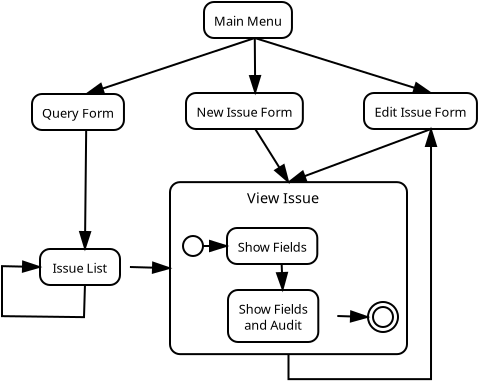 <?xml version="1.0"?>
<diagram xmlns:dia="http://www.lysator.liu.se/~alla/dia/">
  <diagramdata>
    <attribute name="background">
      <color val="#ffffff"/>
    </attribute>
    <attribute name="paper">
      <composite type="paper">
        <attribute name="name">
          <string>#A4#</string>
        </attribute>
        <attribute name="tmargin">
          <real val="2.82"/>
        </attribute>
        <attribute name="bmargin">
          <real val="2.82"/>
        </attribute>
        <attribute name="lmargin">
          <real val="2.82"/>
        </attribute>
        <attribute name="rmargin">
          <real val="2.82"/>
        </attribute>
        <attribute name="is_portrait">
          <boolean val="true"/>
        </attribute>
        <attribute name="scaling">
          <real val="1"/>
        </attribute>
        <attribute name="fitto">
          <boolean val="false"/>
        </attribute>
      </composite>
    </attribute>
  </diagramdata>
  <layer name="Background" visible="true">
    <object type="Standard - Box" version="0" id="O0">
      <attribute name="obj_pos">
        <point val="11.3,12.957"/>
      </attribute>
      <attribute name="obj_bb">
        <rectangle val="11.25,12.907;23.2,21.607"/>
      </attribute>
      <attribute name="elem_corner">
        <point val="11.3,12.957"/>
      </attribute>
      <attribute name="elem_width">
        <real val="11.85"/>
      </attribute>
      <attribute name="elem_height">
        <real val="8.6"/>
      </attribute>
      <attribute name="border_width">
        <real val="0.1"/>
      </attribute>
      <attribute name="show_background">
        <boolean val="false"/>
      </attribute>
      <attribute name="corner_radius">
        <real val="0.5"/>
      </attribute>
    </object>
    <object type="UML - State" version="0" id="O1">
      <attribute name="obj_pos">
        <point val="13,3.95"/>
      </attribute>
      <attribute name="obj_bb">
        <rectangle val="13,3.95;18.078,5.75"/>
      </attribute>
      <attribute name="elem_corner">
        <point val="13,3.95"/>
      </attribute>
      <attribute name="elem_width">
        <real val="5.078"/>
      </attribute>
      <attribute name="elem_height">
        <real val="1.8"/>
      </attribute>
      <attribute name="text">
        <composite type="text">
          <attribute name="string">
            <string>#Main Menu#</string>
          </attribute>
          <attribute name="font">
            <font name="Helvetica"/>
          </attribute>
          <attribute name="height">
            <real val="0.8"/>
          </attribute>
          <attribute name="pos">
            <point val="15.539,5.09"/>
          </attribute>
          <attribute name="color">
            <color val="#000000"/>
          </attribute>
          <attribute name="alignment">
            <enum val="1"/>
          </attribute>
        </composite>
      </attribute>
      <attribute name="type">
        <int val="0"/>
      </attribute>
    </object>
    <object type="UML - State" version="0" id="O2">
      <attribute name="obj_pos">
        <point val="4.4,8.55"/>
      </attribute>
      <attribute name="obj_bb">
        <rectangle val="4.4,8.55;9.818,10.35"/>
      </attribute>
      <attribute name="elem_corner">
        <point val="4.4,8.55"/>
      </attribute>
      <attribute name="elem_width">
        <real val="5.418"/>
      </attribute>
      <attribute name="elem_height">
        <real val="1.8"/>
      </attribute>
      <attribute name="text">
        <composite type="text">
          <attribute name="string">
            <string>#Query Form#</string>
          </attribute>
          <attribute name="font">
            <font name="Helvetica"/>
          </attribute>
          <attribute name="height">
            <real val="0.8"/>
          </attribute>
          <attribute name="pos">
            <point val="7.109,9.69"/>
          </attribute>
          <attribute name="color">
            <color val="#000000"/>
          </attribute>
          <attribute name="alignment">
            <enum val="1"/>
          </attribute>
        </composite>
      </attribute>
      <attribute name="type">
        <int val="0"/>
      </attribute>
    </object>
    <object type="UML - State" version="0" id="O3">
      <attribute name="obj_pos">
        <point val="12.1,8.5"/>
      </attribute>
      <attribute name="obj_bb">
        <rectangle val="12.1,8.5;19.021,10.3"/>
      </attribute>
      <attribute name="elem_corner">
        <point val="12.1,8.5"/>
      </attribute>
      <attribute name="elem_width">
        <real val="6.921"/>
      </attribute>
      <attribute name="elem_height">
        <real val="1.8"/>
      </attribute>
      <attribute name="text">
        <composite type="text">
          <attribute name="string">
            <string>#New Issue Form#</string>
          </attribute>
          <attribute name="font">
            <font name="Helvetica"/>
          </attribute>
          <attribute name="height">
            <real val="0.8"/>
          </attribute>
          <attribute name="pos">
            <point val="15.56,9.64"/>
          </attribute>
          <attribute name="color">
            <color val="#000000"/>
          </attribute>
          <attribute name="alignment">
            <enum val="1"/>
          </attribute>
        </composite>
      </attribute>
      <attribute name="type">
        <int val="0"/>
      </attribute>
    </object>
    <object type="UML - State" version="0" id="O4">
      <attribute name="obj_pos">
        <point val="21,8.5"/>
      </attribute>
      <attribute name="obj_bb">
        <rectangle val="21,8.5;27.703,10.3"/>
      </attribute>
      <attribute name="elem_corner">
        <point val="21,8.5"/>
      </attribute>
      <attribute name="elem_width">
        <real val="6.702"/>
      </attribute>
      <attribute name="elem_height">
        <real val="1.8"/>
      </attribute>
      <attribute name="text">
        <composite type="text">
          <attribute name="string">
            <string>#Edit Issue Form#</string>
          </attribute>
          <attribute name="font">
            <font name="Helvetica"/>
          </attribute>
          <attribute name="height">
            <real val="0.8"/>
          </attribute>
          <attribute name="pos">
            <point val="24.351,9.64"/>
          </attribute>
          <attribute name="color">
            <color val="#000000"/>
          </attribute>
          <attribute name="alignment">
            <enum val="1"/>
          </attribute>
        </composite>
      </attribute>
      <attribute name="type">
        <int val="0"/>
      </attribute>
    </object>
    <object type="UML - State" version="0" id="O5">
      <attribute name="obj_pos">
        <point val="4.8,16.3"/>
      </attribute>
      <attribute name="obj_bb">
        <rectangle val="4.8,16.3;9.297,18.1"/>
      </attribute>
      <attribute name="elem_corner">
        <point val="4.8,16.3"/>
      </attribute>
      <attribute name="elem_width">
        <real val="4.497"/>
      </attribute>
      <attribute name="elem_height">
        <real val="1.8"/>
      </attribute>
      <attribute name="text">
        <composite type="text">
          <attribute name="string">
            <string>#Issue List#</string>
          </attribute>
          <attribute name="font">
            <font name="Helvetica"/>
          </attribute>
          <attribute name="height">
            <real val="0.8"/>
          </attribute>
          <attribute name="pos">
            <point val="7.048,17.44"/>
          </attribute>
          <attribute name="color">
            <color val="#000000"/>
          </attribute>
          <attribute name="alignment">
            <enum val="1"/>
          </attribute>
        </composite>
      </attribute>
      <attribute name="type">
        <int val="0"/>
      </attribute>
    </object>
    <object type="UML - Message" version="0" id="O6">
      <attribute name="obj_pos">
        <point val="7.109,10.35"/>
      </attribute>
      <attribute name="obj_bb">
        <rectangle val="3.486,9.5;7.959,17.15"/>
      </attribute>
      <attribute name="conn_endpoints">
        <point val="7.109,10.35"/>
        <point val="7.048,16.3"/>
      </attribute>
      <attribute name="text">
        <string>##</string>
      </attribute>
      <attribute name="text_pos">
        <point val="4.336,13.732"/>
      </attribute>
      <attribute name="type">
        <int val="0"/>
      </attribute>
      <connections>
        <connection handle="0" to="O2" connection="6"/>
        <connection handle="1" to="O5" connection="1"/>
      </connections>
    </object>
    <object type="UML - Message" version="0" id="O7">
      <attribute name="obj_pos">
        <point val="15.539,5.75"/>
      </attribute>
      <attribute name="obj_bb">
        <rectangle val="6.259,4.9;16.389,9.4"/>
      </attribute>
      <attribute name="conn_endpoints">
        <point val="15.539,5.75"/>
        <point val="7.109,8.55"/>
      </attribute>
      <attribute name="text">
        <string/>
      </attribute>
      <attribute name="text_pos">
        <point val="11.324,7.15"/>
      </attribute>
      <attribute name="type">
        <int val="0"/>
      </attribute>
      <connections>
        <connection handle="0" to="O1" connection="6"/>
        <connection handle="1" to="O2" connection="1"/>
      </connections>
    </object>
    <object type="UML - Message" version="0" id="O8">
      <attribute name="obj_pos">
        <point val="15.539,5.75"/>
      </attribute>
      <attribute name="obj_bb">
        <rectangle val="14.689,4.9;16.41,9.35"/>
      </attribute>
      <attribute name="conn_endpoints">
        <point val="15.539,5.75"/>
        <point val="15.56,8.5"/>
      </attribute>
      <attribute name="text">
        <string/>
      </attribute>
      <attribute name="text_pos">
        <point val="15.55,7.125"/>
      </attribute>
      <attribute name="type">
        <int val="0"/>
      </attribute>
      <connections>
        <connection handle="0" to="O1" connection="6"/>
        <connection handle="1" to="O3" connection="1"/>
      </connections>
    </object>
    <object type="UML - Message" version="0" id="O9">
      <attribute name="obj_pos">
        <point val="15.539,5.75"/>
      </attribute>
      <attribute name="obj_bb">
        <rectangle val="14.689,4.9;25.201,9.35"/>
      </attribute>
      <attribute name="conn_endpoints">
        <point val="15.539,5.75"/>
        <point val="24.351,8.5"/>
      </attribute>
      <attribute name="text">
        <string/>
      </attribute>
      <attribute name="text_pos">
        <point val="19.945,7.125"/>
      </attribute>
      <attribute name="type">
        <int val="0"/>
      </attribute>
      <connections>
        <connection handle="0" to="O1" connection="6"/>
        <connection handle="1" to="O4" connection="1"/>
      </connections>
    </object>
    <object type="UML - Message" version="0" id="O10">
      <attribute name="obj_pos">
        <point val="9.297,17.2"/>
      </attribute>
      <attribute name="obj_bb">
        <rectangle val="8.447,16.35;12.15,19.37"/>
      </attribute>
      <attribute name="conn_endpoints">
        <point val="9.297,17.2"/>
        <point val="11.3,17.257"/>
      </attribute>
      <attribute name="text">
        <string>##</string>
      </attribute>
      <attribute name="text_pos">
        <point val="10.325,18.36"/>
      </attribute>
      <attribute name="type">
        <int val="0"/>
      </attribute>
      <connections>
        <connection handle="0" to="O5" connection="4"/>
        <connection handle="1" to="O0" connection="3"/>
      </connections>
    </object>
    <object type="UML - Message" version="0" id="O11">
      <attribute name="obj_pos">
        <point val="15.56,10.3"/>
      </attribute>
      <attribute name="obj_bb">
        <rectangle val="13.817,9.45;18.075,13.807"/>
      </attribute>
      <attribute name="conn_endpoints">
        <point val="15.56,10.3"/>
        <point val="17.225,12.957"/>
      </attribute>
      <attribute name="text">
        <string>##</string>
      </attribute>
      <attribute name="text_pos">
        <point val="14.667,12.085"/>
      </attribute>
      <attribute name="type">
        <int val="0"/>
      </attribute>
      <connections>
        <connection handle="0" to="O3" connection="6"/>
        <connection handle="1" to="O0" connection="1"/>
      </connections>
    </object>
    <object type="UML - Message" version="0" id="O12">
      <attribute name="obj_pos">
        <point val="24.351,10.3"/>
      </attribute>
      <attribute name="obj_bb">
        <rectangle val="15.488,9.45;25.201,13.807"/>
      </attribute>
      <attribute name="conn_endpoints">
        <point val="24.351,10.3"/>
        <point val="17.225,12.957"/>
      </attribute>
      <attribute name="text">
        <string/>
      </attribute>
      <attribute name="text_pos">
        <point val="16.337,11.297"/>
      </attribute>
      <attribute name="type">
        <int val="0"/>
      </attribute>
      <connections>
        <connection handle="0" to="O4" connection="6"/>
        <connection handle="1" to="O0" connection="1"/>
      </connections>
    </object>
    <object type="Standard - ZigZagLine" version="0" id="O13">
      <attribute name="obj_pos">
        <point val="17.225,21.557"/>
      </attribute>
      <attribute name="obj_bb">
        <rectangle val="16.375,9.45;25.201,23.657"/>
      </attribute>
      <attribute name="orth_points">
        <point val="17.225,21.557"/>
        <point val="17.225,22.807"/>
        <point val="24.351,22.807"/>
        <point val="24.351,10.3"/>
      </attribute>
      <attribute name="orth_orient">
        <enum val="1"/>
        <enum val="0"/>
        <enum val="1"/>
      </attribute>
      <attribute name="line_width">
        <real val="0.1"/>
      </attribute>
      <attribute name="end_arrow">
        <enum val="3"/>
      </attribute>
      <attribute name="end_arrow_length">
        <real val="0.8"/>
      </attribute>
      <attribute name="end_arrow_width">
        <real val="0.5"/>
      </attribute>
      <connections>
        <connection handle="0" to="O0" connection="6"/>
        <connection handle="1" to="O4" connection="6"/>
      </connections>
    </object>
    <object type="UML - State" version="0" id="O14">
      <attribute name="obj_pos">
        <point val="11.95,15.65"/>
      </attribute>
      <attribute name="obj_bb">
        <rectangle val="11.95,15.65;12.95,16.65"/>
      </attribute>
      <attribute name="elem_corner">
        <point val="11.95,15.65"/>
      </attribute>
      <attribute name="elem_width">
        <real val="1"/>
      </attribute>
      <attribute name="elem_height">
        <real val="1"/>
      </attribute>
      <attribute name="text">
        <composite type="text">
          <attribute name="string">
            <string>##</string>
          </attribute>
          <attribute name="font">
            <font name="Helvetica"/>
          </attribute>
          <attribute name="height">
            <real val="0.8"/>
          </attribute>
          <attribute name="pos">
            <point val="7.5,30.29"/>
          </attribute>
          <attribute name="color">
            <color val="#000000"/>
          </attribute>
          <attribute name="alignment">
            <enum val="1"/>
          </attribute>
        </composite>
      </attribute>
      <attribute name="type">
        <int val="1"/>
      </attribute>
    </object>
    <object type="UML - State" version="0" id="O15">
      <attribute name="obj_pos">
        <point val="14.15,15.25"/>
      </attribute>
      <attribute name="obj_bb">
        <rectangle val="14.15,15.25;19.616,17.05"/>
      </attribute>
      <attribute name="elem_corner">
        <point val="14.15,15.25"/>
      </attribute>
      <attribute name="elem_width">
        <real val="5.466"/>
      </attribute>
      <attribute name="elem_height">
        <real val="1.8"/>
      </attribute>
      <attribute name="text">
        <composite type="text">
          <attribute name="string">
            <string>#Show Fields#</string>
          </attribute>
          <attribute name="font">
            <font name="Helvetica"/>
          </attribute>
          <attribute name="height">
            <real val="0.8"/>
          </attribute>
          <attribute name="pos">
            <point val="16.883,16.39"/>
          </attribute>
          <attribute name="color">
            <color val="#000000"/>
          </attribute>
          <attribute name="alignment">
            <enum val="1"/>
          </attribute>
        </composite>
      </attribute>
      <attribute name="type">
        <int val="0"/>
      </attribute>
    </object>
    <object type="UML - State" version="0" id="O16">
      <attribute name="obj_pos">
        <point val="14.2,18.35"/>
      </attribute>
      <attribute name="obj_bb">
        <rectangle val="14.2,18.35;19.666,20.95"/>
      </attribute>
      <attribute name="elem_corner">
        <point val="14.2,18.35"/>
      </attribute>
      <attribute name="elem_width">
        <real val="5.466"/>
      </attribute>
      <attribute name="elem_height">
        <real val="2.6"/>
      </attribute>
      <attribute name="text">
        <composite type="text">
          <attribute name="string">
            <string>#Show Fields
and Audit#</string>
          </attribute>
          <attribute name="font">
            <font name="Helvetica"/>
          </attribute>
          <attribute name="height">
            <real val="0.8"/>
          </attribute>
          <attribute name="pos">
            <point val="16.933,19.49"/>
          </attribute>
          <attribute name="color">
            <color val="#000000"/>
          </attribute>
          <attribute name="alignment">
            <enum val="1"/>
          </attribute>
        </composite>
      </attribute>
      <attribute name="type">
        <int val="0"/>
      </attribute>
    </object>
    <object type="UML - State" version="0" id="O17">
      <attribute name="obj_pos">
        <point val="21.2,18.95"/>
      </attribute>
      <attribute name="obj_bb">
        <rectangle val="21.2,18.95;22.7,20.45"/>
      </attribute>
      <attribute name="elem_corner">
        <point val="21.2,18.95"/>
      </attribute>
      <attribute name="elem_width">
        <real val="1.5"/>
      </attribute>
      <attribute name="elem_height">
        <real val="1.5"/>
      </attribute>
      <attribute name="text">
        <composite type="text">
          <attribute name="string">
            <string>##</string>
          </attribute>
          <attribute name="font">
            <font name="Helvetica"/>
          </attribute>
          <attribute name="height">
            <real val="0.8"/>
          </attribute>
          <attribute name="pos">
            <point val="26.75,34.49"/>
          </attribute>
          <attribute name="color">
            <color val="#000000"/>
          </attribute>
          <attribute name="alignment">
            <enum val="1"/>
          </attribute>
        </composite>
      </attribute>
      <attribute name="type">
        <int val="2"/>
      </attribute>
    </object>
    <object type="UML - Message" version="0" id="O18">
      <attribute name="obj_pos">
        <point val="12.95,16.15"/>
      </attribute>
      <attribute name="obj_bb">
        <rectangle val="12.1,14.66;15,17.16"/>
      </attribute>
      <attribute name="conn_endpoints">
        <point val="12.95,16.15"/>
        <point val="14.15,16.15"/>
      </attribute>
      <attribute name="text">
        <string/>
      </attribute>
      <attribute name="text_pos">
        <point val="13.55,16.15"/>
      </attribute>
      <attribute name="type">
        <int val="135904128"/>
      </attribute>
      <connections>
        <connection handle="0" to="O14" connection="4"/>
        <connection handle="1" to="O15" connection="3"/>
      </connections>
    </object>
    <object type="UML - Message" version="0" id="O19">
      <attribute name="obj_pos">
        <point val="16.883,17.05"/>
      </attribute>
      <attribute name="obj_bb">
        <rectangle val="16.033,16.2;17.783,19.2"/>
      </attribute>
      <attribute name="conn_endpoints">
        <point val="16.883,17.05"/>
        <point val="16.933,18.35"/>
      </attribute>
      <attribute name="text">
        <string/>
      </attribute>
      <attribute name="text_pos">
        <point val="16.908,17.7"/>
      </attribute>
      <attribute name="type">
        <int val="0"/>
      </attribute>
      <connections>
        <connection handle="0" to="O15" connection="6"/>
        <connection handle="1" to="O16" connection="1"/>
      </connections>
    </object>
    <object type="UML - Message" version="0" id="O20">
      <attribute name="obj_pos">
        <point val="19.666,19.65"/>
      </attribute>
      <attribute name="obj_bb">
        <rectangle val="18.816,18.185;22.05,20.685"/>
      </attribute>
      <attribute name="conn_endpoints">
        <point val="19.666,19.65"/>
        <point val="21.2,19.7"/>
      </attribute>
      <attribute name="text">
        <string/>
      </attribute>
      <attribute name="text_pos">
        <point val="20.433,19.675"/>
      </attribute>
      <attribute name="type">
        <int val="21"/>
      </attribute>
      <connections>
        <connection handle="0" to="O16" connection="4"/>
        <connection handle="1" to="O17" connection="3"/>
      </connections>
    </object>
    <object type="Standard - Text" version="0" id="O21">
      <attribute name="obj_pos">
        <point val="16.95,14.007"/>
      </attribute>
      <attribute name="obj_bb">
        <rectangle val="14.723,13.287;19.177,14.187"/>
      </attribute>
      <attribute name="text">
        <composite type="text">
          <attribute name="string">
            <string>#View Issue#</string>
          </attribute>
          <attribute name="font">
            <font name="Helvetica"/>
          </attribute>
          <attribute name="height">
            <real val="0.9"/>
          </attribute>
          <attribute name="pos">
            <point val="16.95,14.007"/>
          </attribute>
          <attribute name="color">
            <color val="#000000"/>
          </attribute>
          <attribute name="alignment">
            <enum val="1"/>
          </attribute>
        </composite>
      </attribute>
    </object>
    <object type="Standard - PolyLine" version="0" id="O22">
      <attribute name="obj_pos">
        <point val="7.048,18.1"/>
      </attribute>
      <attribute name="obj_bb">
        <rectangle val="2.05,16.307;7.898,20.557"/>
      </attribute>
      <attribute name="poly_points">
        <point val="7.048,18.1"/>
        <point val="7,19.707"/>
        <point val="2.9,19.657"/>
        <point val="2.9,17.157"/>
        <point val="4.8,17.2"/>
      </attribute>
      <attribute name="line_width">
        <real val="0.1"/>
      </attribute>
      <attribute name="end_arrow">
        <enum val="3"/>
      </attribute>
      <attribute name="end_arrow_length">
        <real val="0.8"/>
      </attribute>
      <attribute name="end_arrow_width">
        <real val="0.5"/>
      </attribute>
      <connections>
        <connection handle="0" to="O5" connection="6"/>
        <connection handle="4" to="O5" connection="3"/>
      </connections>
    </object>
  </layer>
</diagram>
